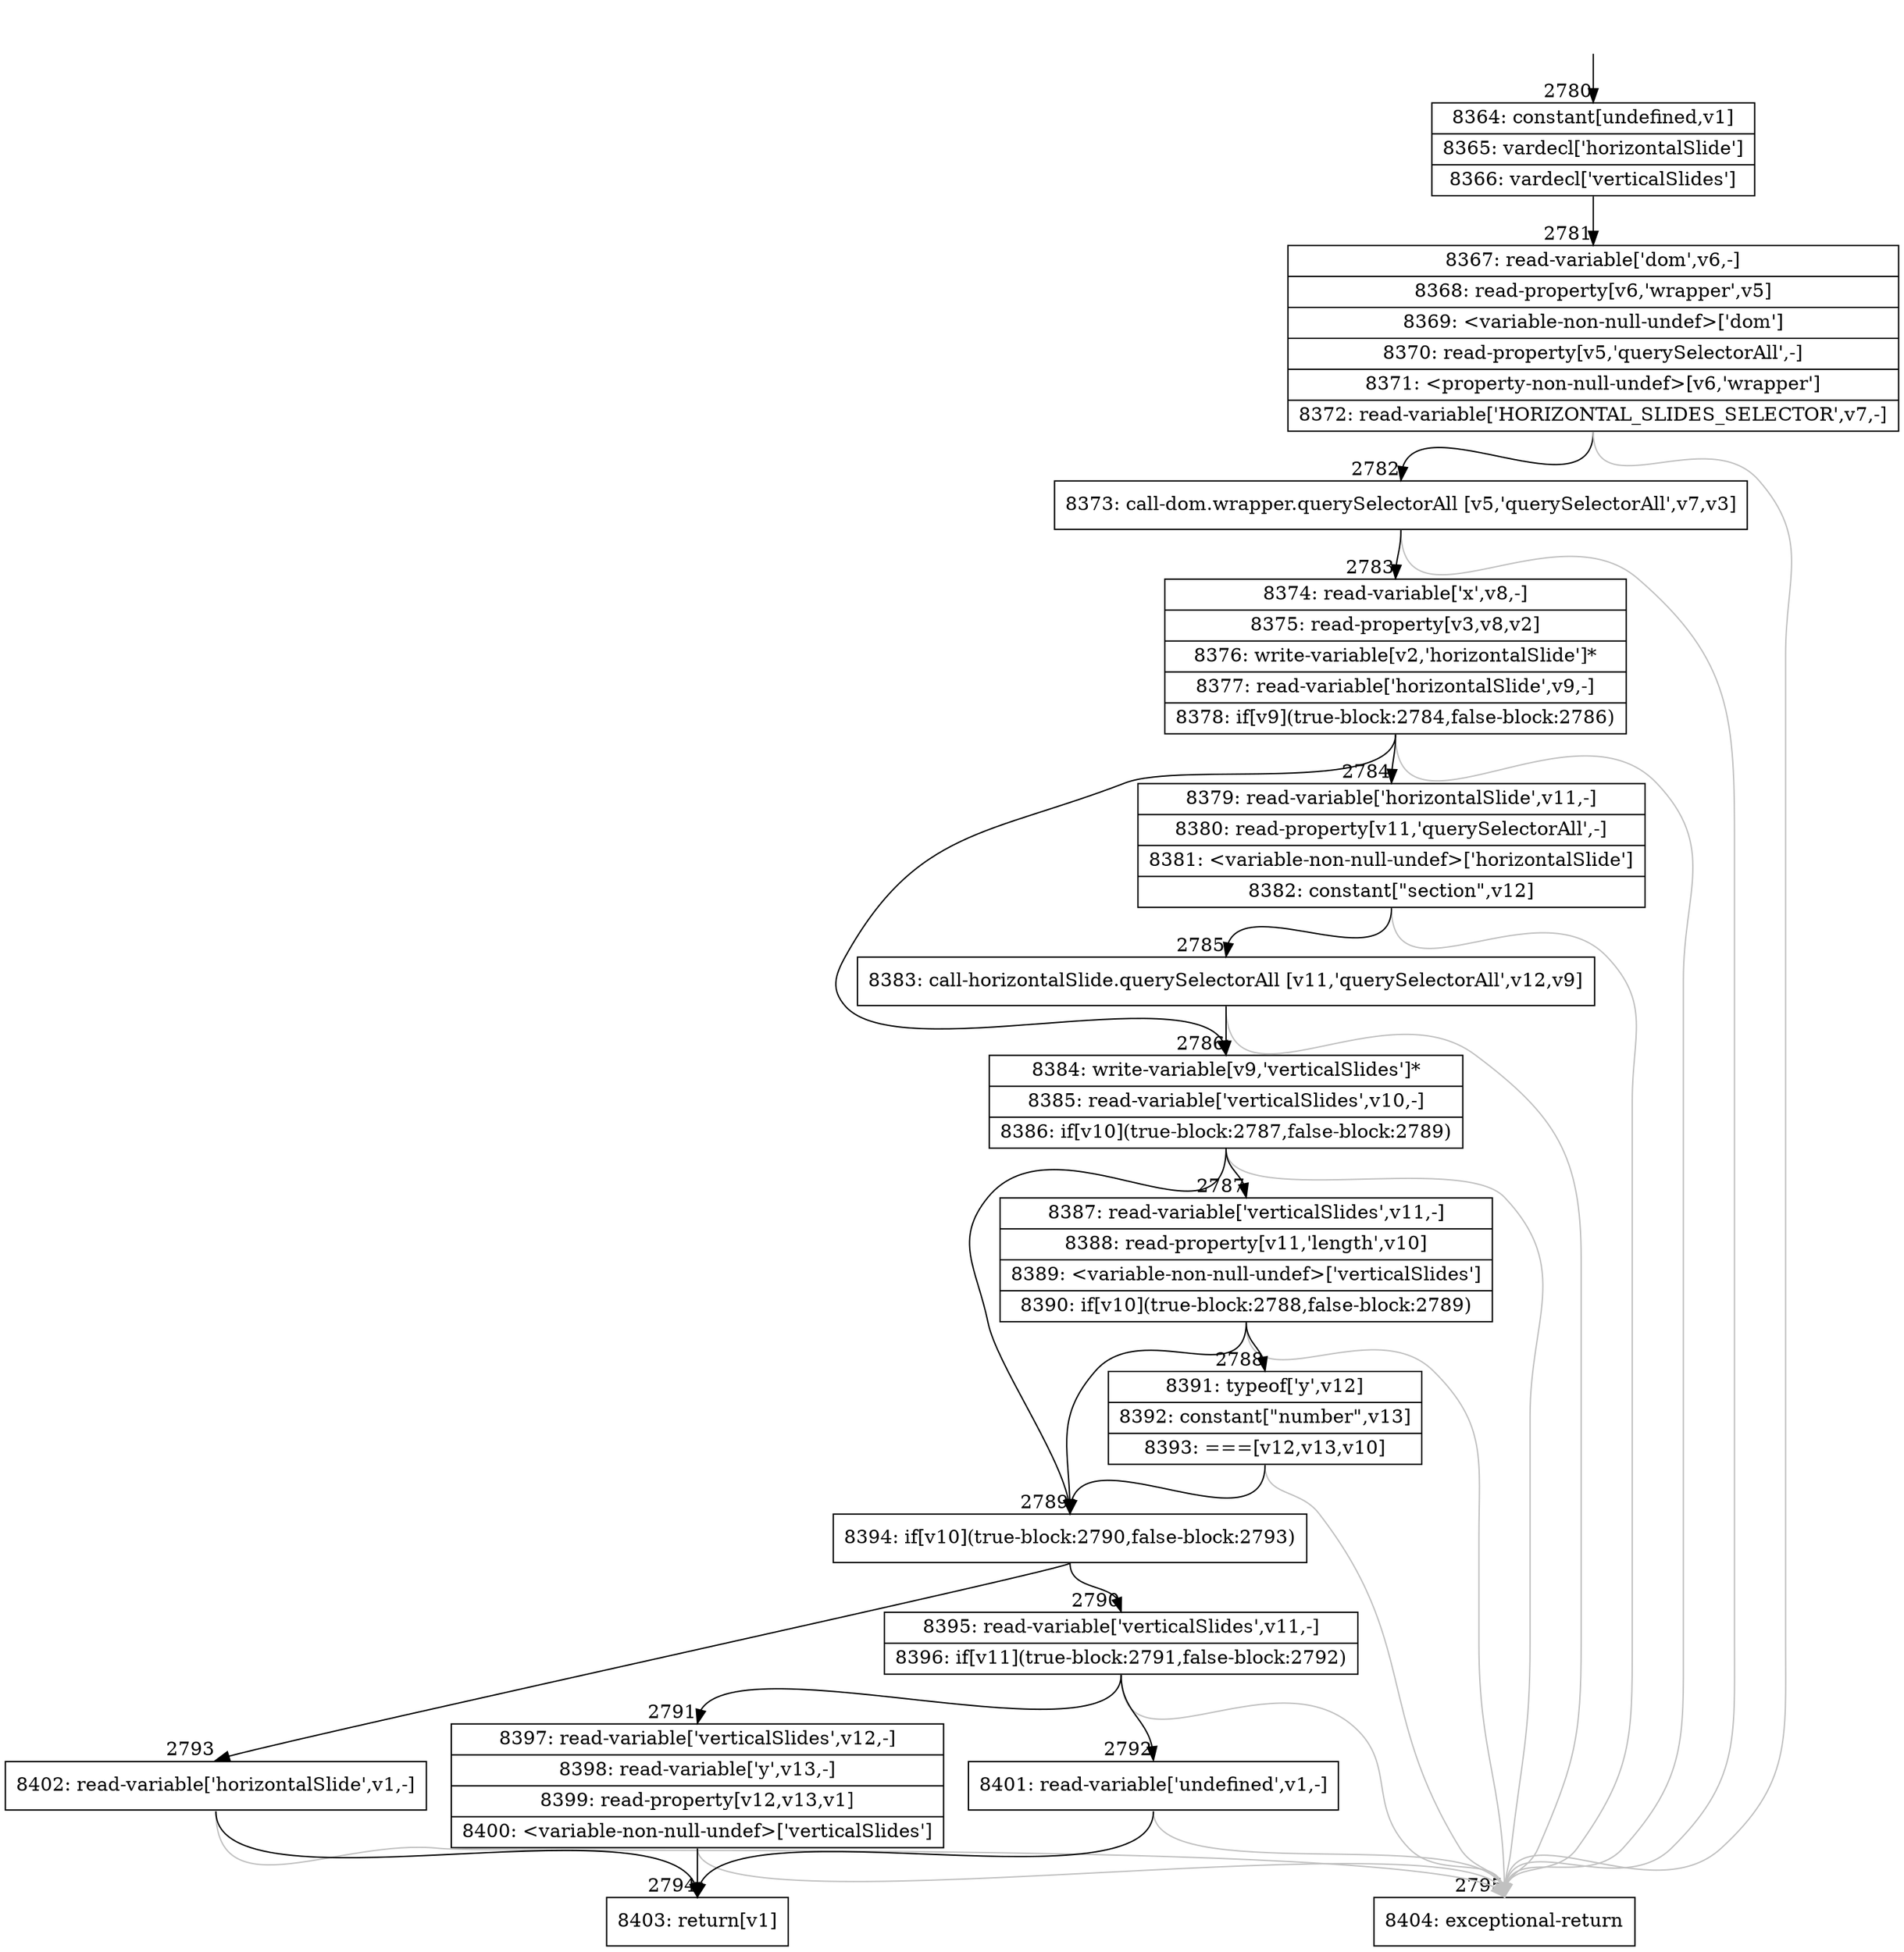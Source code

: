 digraph {
rankdir="TD"
BB_entry170[shape=none,label=""];
BB_entry170 -> BB2780 [tailport=s, headport=n, headlabel="    2780"]
BB2780 [shape=record label="{8364: constant[undefined,v1]|8365: vardecl['horizontalSlide']|8366: vardecl['verticalSlides']}" ] 
BB2780 -> BB2781 [tailport=s, headport=n, headlabel="      2781"]
BB2781 [shape=record label="{8367: read-variable['dom',v6,-]|8368: read-property[v6,'wrapper',v5]|8369: \<variable-non-null-undef\>['dom']|8370: read-property[v5,'querySelectorAll',-]|8371: \<property-non-null-undef\>[v6,'wrapper']|8372: read-variable['HORIZONTAL_SLIDES_SELECTOR',v7,-]}" ] 
BB2781 -> BB2782 [tailport=s, headport=n, headlabel="      2782"]
BB2781 -> BB2795 [tailport=s, headport=n, color=gray, headlabel="      2795"]
BB2782 [shape=record label="{8373: call-dom.wrapper.querySelectorAll [v5,'querySelectorAll',v7,v3]}" ] 
BB2782 -> BB2783 [tailport=s, headport=n, headlabel="      2783"]
BB2782 -> BB2795 [tailport=s, headport=n, color=gray]
BB2783 [shape=record label="{8374: read-variable['x',v8,-]|8375: read-property[v3,v8,v2]|8376: write-variable[v2,'horizontalSlide']*|8377: read-variable['horizontalSlide',v9,-]|8378: if[v9](true-block:2784,false-block:2786)}" ] 
BB2783 -> BB2786 [tailport=s, headport=n, headlabel="      2786"]
BB2783 -> BB2784 [tailport=s, headport=n, headlabel="      2784"]
BB2783 -> BB2795 [tailport=s, headport=n, color=gray]
BB2784 [shape=record label="{8379: read-variable['horizontalSlide',v11,-]|8380: read-property[v11,'querySelectorAll',-]|8381: \<variable-non-null-undef\>['horizontalSlide']|8382: constant[\"section\",v12]}" ] 
BB2784 -> BB2785 [tailport=s, headport=n, headlabel="      2785"]
BB2784 -> BB2795 [tailport=s, headport=n, color=gray]
BB2785 [shape=record label="{8383: call-horizontalSlide.querySelectorAll [v11,'querySelectorAll',v12,v9]}" ] 
BB2785 -> BB2786 [tailport=s, headport=n]
BB2785 -> BB2795 [tailport=s, headport=n, color=gray]
BB2786 [shape=record label="{8384: write-variable[v9,'verticalSlides']*|8385: read-variable['verticalSlides',v10,-]|8386: if[v10](true-block:2787,false-block:2789)}" ] 
BB2786 -> BB2789 [tailport=s, headport=n, headlabel="      2789"]
BB2786 -> BB2787 [tailport=s, headport=n, headlabel="      2787"]
BB2786 -> BB2795 [tailport=s, headport=n, color=gray]
BB2787 [shape=record label="{8387: read-variable['verticalSlides',v11,-]|8388: read-property[v11,'length',v10]|8389: \<variable-non-null-undef\>['verticalSlides']|8390: if[v10](true-block:2788,false-block:2789)}" ] 
BB2787 -> BB2789 [tailport=s, headport=n]
BB2787 -> BB2788 [tailport=s, headport=n, headlabel="      2788"]
BB2787 -> BB2795 [tailport=s, headport=n, color=gray]
BB2788 [shape=record label="{8391: typeof['y',v12]|8392: constant[\"number\",v13]|8393: ===[v12,v13,v10]}" ] 
BB2788 -> BB2789 [tailport=s, headport=n]
BB2788 -> BB2795 [tailport=s, headport=n, color=gray]
BB2789 [shape=record label="{8394: if[v10](true-block:2790,false-block:2793)}" ] 
BB2789 -> BB2790 [tailport=s, headport=n, headlabel="      2790"]
BB2789 -> BB2793 [tailport=s, headport=n, headlabel="      2793"]
BB2790 [shape=record label="{8395: read-variable['verticalSlides',v11,-]|8396: if[v11](true-block:2791,false-block:2792)}" ] 
BB2790 -> BB2791 [tailport=s, headport=n, headlabel="      2791"]
BB2790 -> BB2792 [tailport=s, headport=n, headlabel="      2792"]
BB2790 -> BB2795 [tailport=s, headport=n, color=gray]
BB2791 [shape=record label="{8397: read-variable['verticalSlides',v12,-]|8398: read-variable['y',v13,-]|8399: read-property[v12,v13,v1]|8400: \<variable-non-null-undef\>['verticalSlides']}" ] 
BB2791 -> BB2794 [tailport=s, headport=n, headlabel="      2794"]
BB2791 -> BB2795 [tailport=s, headport=n, color=gray]
BB2792 [shape=record label="{8401: read-variable['undefined',v1,-]}" ] 
BB2792 -> BB2794 [tailport=s, headport=n]
BB2792 -> BB2795 [tailport=s, headport=n, color=gray]
BB2793 [shape=record label="{8402: read-variable['horizontalSlide',v1,-]}" ] 
BB2793 -> BB2794 [tailport=s, headport=n]
BB2793 -> BB2795 [tailport=s, headport=n, color=gray]
BB2794 [shape=record label="{8403: return[v1]}" ] 
BB2795 [shape=record label="{8404: exceptional-return}" ] 
//#$~ 3249
}
